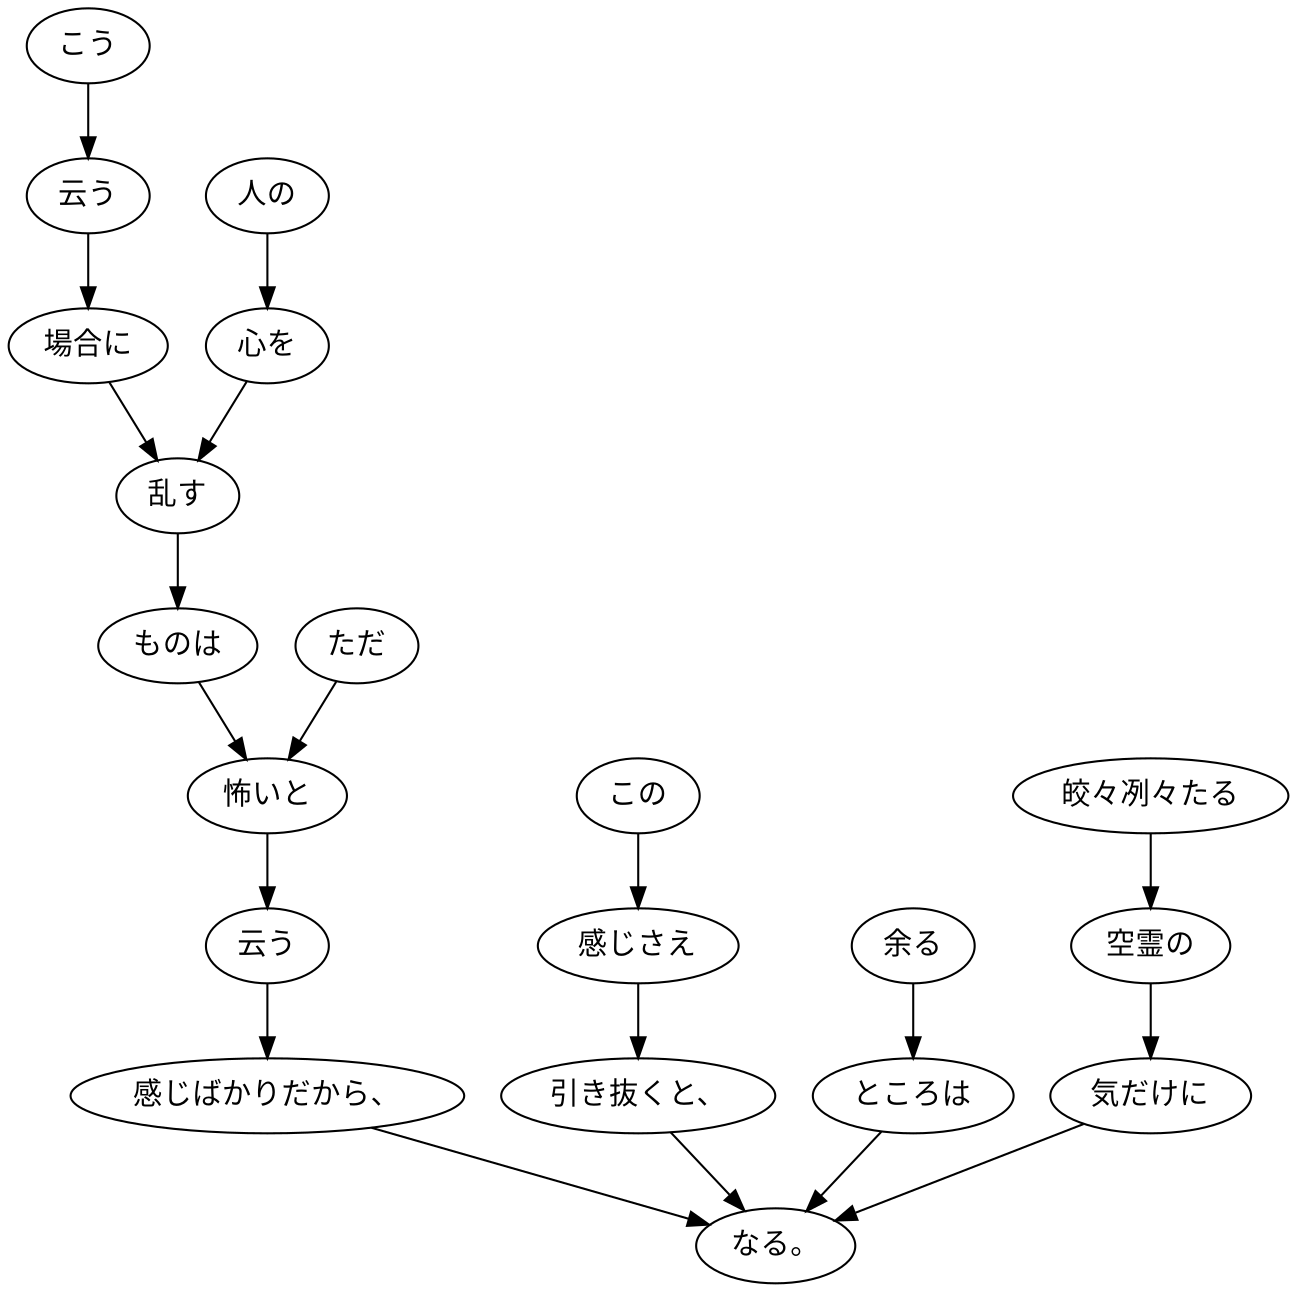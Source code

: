 digraph graph8345 {
	node0 [label="こう"];
	node1 [label="云う"];
	node2 [label="場合に"];
	node3 [label="人の"];
	node4 [label="心を"];
	node5 [label="乱す"];
	node6 [label="ものは"];
	node7 [label="ただ"];
	node8 [label="怖いと"];
	node9 [label="云う"];
	node10 [label="感じばかりだから、"];
	node11 [label="この"];
	node12 [label="感じさえ"];
	node13 [label="引き抜くと、"];
	node14 [label="余る"];
	node15 [label="ところは"];
	node16 [label="皎々冽々たる"];
	node17 [label="空霊の"];
	node18 [label="気だけに"];
	node19 [label="なる。"];
	node0 -> node1;
	node1 -> node2;
	node2 -> node5;
	node3 -> node4;
	node4 -> node5;
	node5 -> node6;
	node6 -> node8;
	node7 -> node8;
	node8 -> node9;
	node9 -> node10;
	node10 -> node19;
	node11 -> node12;
	node12 -> node13;
	node13 -> node19;
	node14 -> node15;
	node15 -> node19;
	node16 -> node17;
	node17 -> node18;
	node18 -> node19;
}
